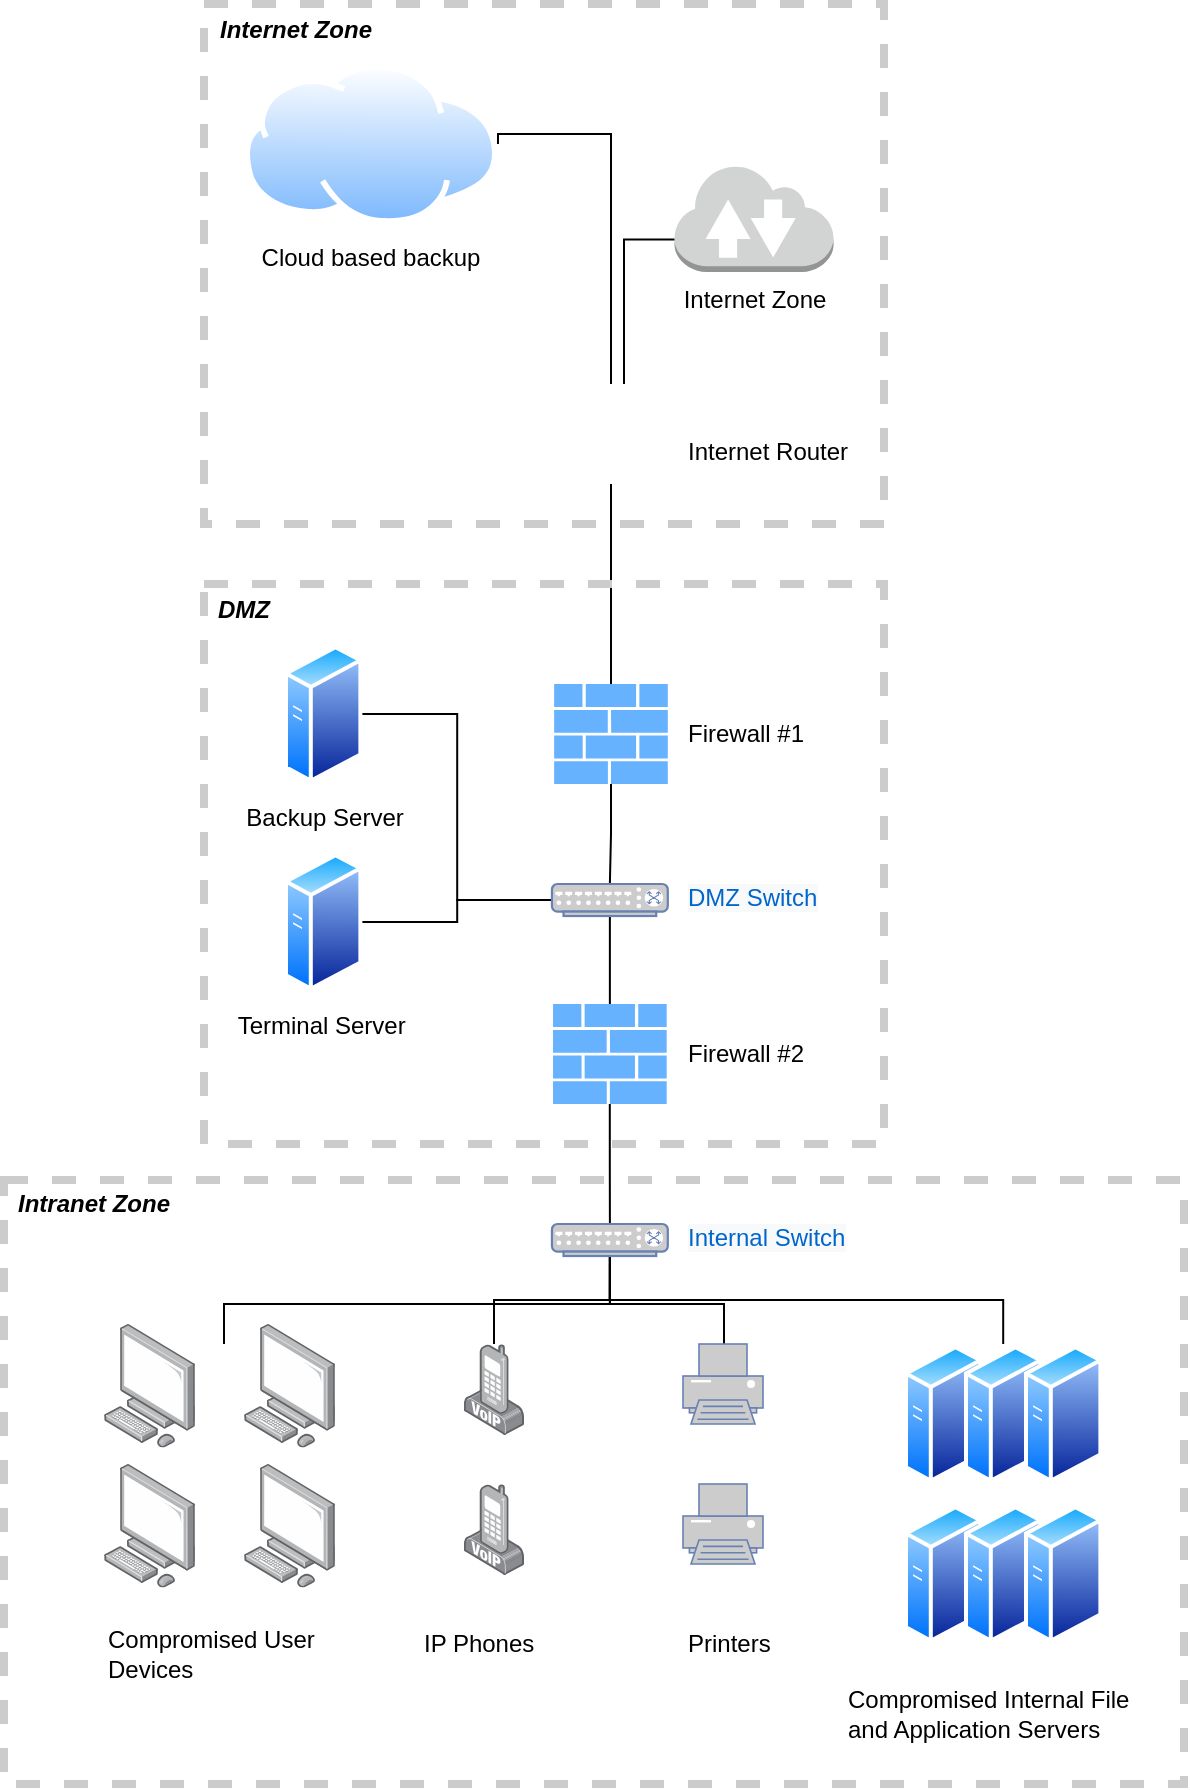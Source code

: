 <mxfile version="17.5.0" type="github">
  <diagram id="l8hXMBHkgcEJcSW0mbfh" name="Page-1">
    <mxGraphModel dx="1038" dy="1374" grid="1" gridSize="10" guides="1" tooltips="1" connect="1" arrows="1" fold="1" page="1" pageScale="1" pageWidth="1169" pageHeight="827" math="0" shadow="0">
      <root>
        <mxCell id="0" />
        <mxCell id="1" parent="0" />
        <mxCell id="9ZJ48KXjJRt2zyMgK82v-67" value="" style="whiteSpace=wrap;html=1;fillColor=none;dashed=1;strokeColor=#CCCCCC;strokeWidth=4;" vertex="1" parent="1">
          <mxGeometry x="400" y="-30" width="340" height="260" as="geometry" />
        </mxCell>
        <mxCell id="9ZJ48KXjJRt2zyMgK82v-63" value="" style="whiteSpace=wrap;html=1;fillColor=none;dashed=1;strokeColor=#CCCCCC;strokeWidth=4;" vertex="1" parent="1">
          <mxGeometry x="300" y="558" width="590" height="302" as="geometry" />
        </mxCell>
        <mxCell id="9ZJ48KXjJRt2zyMgK82v-1" value="Cloud based backup" style="aspect=fixed;perimeter=ellipsePerimeter;html=1;align=center;shadow=0;dashed=0;spacingTop=3;image;image=img/lib/active_directory/internet_cloud.svg;" vertex="1" parent="1">
          <mxGeometry x="420" width="126.99" height="80" as="geometry" />
        </mxCell>
        <mxCell id="9ZJ48KXjJRt2zyMgK82v-2" value="Internet Zone" style="outlineConnect=0;dashed=0;verticalLabelPosition=bottom;verticalAlign=top;align=center;html=1;shape=mxgraph.aws3.internet_2;fillColor=#D2D3D3;gradientColor=none;" vertex="1" parent="1">
          <mxGeometry x="635.25" y="50" width="79.5" height="54" as="geometry" />
        </mxCell>
        <mxCell id="9ZJ48KXjJRt2zyMgK82v-50" style="edgeStyle=orthogonalEdgeStyle;rounded=0;orthogonalLoop=1;jettySize=auto;html=1;entryX=0;entryY=0.7;entryDx=0;entryDy=0;entryPerimeter=0;endArrow=none;endFill=0;" edge="1" parent="1" source="9ZJ48KXjJRt2zyMgK82v-4" target="9ZJ48KXjJRt2zyMgK82v-2">
          <mxGeometry relative="1" as="geometry">
            <Array as="points">
              <mxPoint x="610" y="88" />
            </Array>
          </mxGeometry>
        </mxCell>
        <mxCell id="9ZJ48KXjJRt2zyMgK82v-51" style="edgeStyle=orthogonalEdgeStyle;rounded=0;orthogonalLoop=1;jettySize=auto;html=1;entryX=1;entryY=0.5;entryDx=0;entryDy=0;endArrow=none;endFill=0;" edge="1" parent="1" source="9ZJ48KXjJRt2zyMgK82v-4" target="9ZJ48KXjJRt2zyMgK82v-1">
          <mxGeometry relative="1" as="geometry">
            <Array as="points">
              <mxPoint x="604" y="35" />
            </Array>
          </mxGeometry>
        </mxCell>
        <mxCell id="9ZJ48KXjJRt2zyMgK82v-4" value="" style="shape=image;html=1;verticalAlign=top;verticalLabelPosition=bottom;labelBackgroundColor=#ffffff;imageAspect=0;aspect=fixed;image=https://cdn1.iconfinder.com/data/icons/computer-hardware-cute-style-vol-1/52/device__wifi__signal__wireless__connection__internet__router-128.png;imageBackground=none;" vertex="1" parent="1">
          <mxGeometry x="578.49" y="160" width="50" height="50" as="geometry" />
        </mxCell>
        <mxCell id="9ZJ48KXjJRt2zyMgK82v-48" style="edgeStyle=orthogonalEdgeStyle;rounded=0;orthogonalLoop=1;jettySize=auto;html=1;entryX=0.5;entryY=0;entryDx=0;entryDy=0;entryPerimeter=0;endArrow=none;endFill=0;" edge="1" parent="1" source="9ZJ48KXjJRt2zyMgK82v-5" target="9ZJ48KXjJRt2zyMgK82v-27">
          <mxGeometry relative="1" as="geometry" />
        </mxCell>
        <mxCell id="9ZJ48KXjJRt2zyMgK82v-49" style="edgeStyle=orthogonalEdgeStyle;rounded=0;orthogonalLoop=1;jettySize=auto;html=1;exitX=0.5;exitY=0;exitDx=0;exitDy=0;exitPerimeter=0;entryX=0.5;entryY=1;entryDx=0;entryDy=0;endArrow=none;endFill=0;" edge="1" parent="1" source="9ZJ48KXjJRt2zyMgK82v-5" target="9ZJ48KXjJRt2zyMgK82v-4">
          <mxGeometry relative="1" as="geometry" />
        </mxCell>
        <mxCell id="9ZJ48KXjJRt2zyMgK82v-5" value="" style="sketch=0;aspect=fixed;pointerEvents=1;shadow=0;dashed=0;html=1;strokeColor=none;labelPosition=center;verticalLabelPosition=bottom;verticalAlign=top;align=center;fillColor=#66B2FF;shape=mxgraph.mscae.enterprise.firewall" vertex="1" parent="1">
          <mxGeometry x="575.08" y="310" width="56.82" height="50" as="geometry" />
        </mxCell>
        <mxCell id="9ZJ48KXjJRt2zyMgK82v-46" style="edgeStyle=orthogonalEdgeStyle;rounded=0;orthogonalLoop=1;jettySize=auto;html=1;endArrow=none;endFill=0;" edge="1" parent="1" source="9ZJ48KXjJRt2zyMgK82v-9" target="9ZJ48KXjJRt2zyMgK82v-28">
          <mxGeometry relative="1" as="geometry" />
        </mxCell>
        <mxCell id="9ZJ48KXjJRt2zyMgK82v-9" value="" style="sketch=0;aspect=fixed;pointerEvents=1;shadow=0;dashed=0;html=1;strokeColor=none;labelPosition=center;verticalLabelPosition=bottom;verticalAlign=top;align=center;fillColor=#66B2FF;shape=mxgraph.mscae.enterprise.firewall" vertex="1" parent="1">
          <mxGeometry x="574.52" y="470" width="56.82" height="50" as="geometry" />
        </mxCell>
        <mxCell id="9ZJ48KXjJRt2zyMgK82v-19" value="" style="points=[];aspect=fixed;html=1;align=center;shadow=0;dashed=0;image;image=img/lib/allied_telesis/computer_and_terminals/VOIP_IP_phone.svg;fillColor=#3399FF;" vertex="1" parent="1">
          <mxGeometry x="530" y="640" width="30" height="45.6" as="geometry" />
        </mxCell>
        <mxCell id="9ZJ48KXjJRt2zyMgK82v-20" value="Backup Server" style="aspect=fixed;perimeter=ellipsePerimeter;html=1;align=center;shadow=0;dashed=0;spacingTop=3;image;image=img/lib/active_directory/generic_server.svg;fillColor=#3399FF;" vertex="1" parent="1">
          <mxGeometry x="440" y="290" width="39.2" height="70" as="geometry" />
        </mxCell>
        <mxCell id="9ZJ48KXjJRt2zyMgK82v-22" value="Terminal Server&amp;nbsp;" style="aspect=fixed;perimeter=ellipsePerimeter;html=1;align=center;shadow=0;dashed=0;spacingTop=3;image;image=img/lib/active_directory/generic_server.svg;fillColor=#3399FF;" vertex="1" parent="1">
          <mxGeometry x="440" y="394" width="39.2" height="70" as="geometry" />
        </mxCell>
        <mxCell id="9ZJ48KXjJRt2zyMgK82v-24" value="" style="aspect=fixed;perimeter=ellipsePerimeter;html=1;align=center;shadow=0;dashed=0;spacingTop=3;image;image=img/lib/active_directory/generic_server.svg;fillColor=#3399FF;" vertex="1" parent="1">
          <mxGeometry x="750" y="640" width="39.2" height="70" as="geometry" />
        </mxCell>
        <mxCell id="9ZJ48KXjJRt2zyMgK82v-25" value="" style="aspect=fixed;perimeter=ellipsePerimeter;html=1;align=center;shadow=0;dashed=0;spacingTop=3;image;image=img/lib/active_directory/generic_server.svg;fillColor=#3399FF;" vertex="1" parent="1">
          <mxGeometry x="750" y="720" width="39.2" height="70" as="geometry" />
        </mxCell>
        <mxCell id="9ZJ48KXjJRt2zyMgK82v-47" style="edgeStyle=orthogonalEdgeStyle;rounded=0;orthogonalLoop=1;jettySize=auto;html=1;exitX=0.5;exitY=1;exitDx=0;exitDy=0;exitPerimeter=0;entryX=0.5;entryY=0;entryDx=0;entryDy=0;entryPerimeter=0;endArrow=none;endFill=0;" edge="1" parent="1" source="9ZJ48KXjJRt2zyMgK82v-27" target="9ZJ48KXjJRt2zyMgK82v-9">
          <mxGeometry relative="1" as="geometry" />
        </mxCell>
        <mxCell id="9ZJ48KXjJRt2zyMgK82v-52" style="edgeStyle=orthogonalEdgeStyle;rounded=0;orthogonalLoop=1;jettySize=auto;html=1;entryX=1;entryY=0.5;entryDx=0;entryDy=0;endArrow=none;endFill=0;" edge="1" parent="1" source="9ZJ48KXjJRt2zyMgK82v-27" target="9ZJ48KXjJRt2zyMgK82v-20">
          <mxGeometry relative="1" as="geometry" />
        </mxCell>
        <mxCell id="9ZJ48KXjJRt2zyMgK82v-53" style="edgeStyle=orthogonalEdgeStyle;rounded=0;orthogonalLoop=1;jettySize=auto;html=1;endArrow=none;endFill=0;" edge="1" parent="1" source="9ZJ48KXjJRt2zyMgK82v-27" target="9ZJ48KXjJRt2zyMgK82v-22">
          <mxGeometry relative="1" as="geometry" />
        </mxCell>
        <mxCell id="9ZJ48KXjJRt2zyMgK82v-27" value="" style="fontColor=#0066CC;verticalAlign=top;verticalLabelPosition=bottom;labelPosition=center;align=center;html=1;outlineConnect=0;fillColor=#CCCCCC;strokeColor=#6881B3;gradientColor=none;gradientDirection=north;strokeWidth=2;shape=mxgraph.networks.switch;" vertex="1" parent="1">
          <mxGeometry x="573.97" y="410" width="57.93" height="16" as="geometry" />
        </mxCell>
        <mxCell id="9ZJ48KXjJRt2zyMgK82v-41" style="edgeStyle=orthogonalEdgeStyle;rounded=0;orthogonalLoop=1;jettySize=auto;html=1;exitX=0.5;exitY=1;exitDx=0;exitDy=0;exitPerimeter=0;endArrow=none;endFill=0;" edge="1" parent="1" source="9ZJ48KXjJRt2zyMgK82v-28" target="9ZJ48KXjJRt2zyMgK82v-37">
          <mxGeometry relative="1" as="geometry" />
        </mxCell>
        <mxCell id="9ZJ48KXjJRt2zyMgK82v-43" style="edgeStyle=orthogonalEdgeStyle;rounded=0;orthogonalLoop=1;jettySize=auto;html=1;exitX=0.5;exitY=1;exitDx=0;exitDy=0;exitPerimeter=0;endArrow=none;endFill=0;" edge="1" parent="1" source="9ZJ48KXjJRt2zyMgK82v-28" target="9ZJ48KXjJRt2zyMgK82v-19">
          <mxGeometry relative="1" as="geometry" />
        </mxCell>
        <mxCell id="9ZJ48KXjJRt2zyMgK82v-44" style="edgeStyle=orthogonalEdgeStyle;rounded=0;orthogonalLoop=1;jettySize=auto;html=1;endArrow=none;endFill=0;" edge="1" parent="1" source="9ZJ48KXjJRt2zyMgK82v-28" target="9ZJ48KXjJRt2zyMgK82v-29">
          <mxGeometry relative="1" as="geometry">
            <Array as="points">
              <mxPoint x="603" y="620" />
              <mxPoint x="660" y="620" />
            </Array>
          </mxGeometry>
        </mxCell>
        <mxCell id="9ZJ48KXjJRt2zyMgK82v-45" style="edgeStyle=orthogonalEdgeStyle;rounded=0;orthogonalLoop=1;jettySize=auto;html=1;endArrow=none;endFill=0;" edge="1" parent="1" source="9ZJ48KXjJRt2zyMgK82v-28">
          <mxGeometry relative="1" as="geometry">
            <mxPoint x="410" y="640" as="targetPoint" />
            <Array as="points">
              <mxPoint x="603" y="620" />
              <mxPoint x="410" y="620" />
            </Array>
          </mxGeometry>
        </mxCell>
        <mxCell id="9ZJ48KXjJRt2zyMgK82v-28" value="" style="fontColor=#0066CC;verticalAlign=top;verticalLabelPosition=bottom;labelPosition=center;align=center;html=1;outlineConnect=0;fillColor=#CCCCCC;strokeColor=#6881B3;gradientColor=none;gradientDirection=north;strokeWidth=2;shape=mxgraph.networks.switch;" vertex="1" parent="1">
          <mxGeometry x="573.97" y="580" width="57.93" height="16" as="geometry" />
        </mxCell>
        <mxCell id="9ZJ48KXjJRt2zyMgK82v-29" value="" style="fontColor=#0066CC;verticalAlign=top;verticalLabelPosition=bottom;labelPosition=center;align=center;html=1;outlineConnect=0;fillColor=#CCCCCC;strokeColor=#6881B3;gradientColor=none;gradientDirection=north;strokeWidth=2;shape=mxgraph.networks.printer;" vertex="1" parent="1">
          <mxGeometry x="639.5" y="640" width="40" height="40" as="geometry" />
        </mxCell>
        <mxCell id="9ZJ48KXjJRt2zyMgK82v-30" value="" style="points=[];aspect=fixed;html=1;align=center;shadow=0;dashed=0;image;image=img/lib/allied_telesis/computer_and_terminals/Personal_Computer.svg;fillColor=#3399FF;" vertex="1" parent="1">
          <mxGeometry x="420" y="630" width="45.6" height="61.8" as="geometry" />
        </mxCell>
        <mxCell id="9ZJ48KXjJRt2zyMgK82v-32" value="" style="points=[];aspect=fixed;html=1;align=center;shadow=0;dashed=0;image;image=img/lib/allied_telesis/computer_and_terminals/Personal_Computer.svg;fillColor=#3399FF;" vertex="1" parent="1">
          <mxGeometry x="350" y="630" width="45.6" height="61.8" as="geometry" />
        </mxCell>
        <mxCell id="9ZJ48KXjJRt2zyMgK82v-33" value="" style="points=[];aspect=fixed;html=1;align=center;shadow=0;dashed=0;image;image=img/lib/allied_telesis/computer_and_terminals/VOIP_IP_phone.svg;fillColor=#3399FF;" vertex="1" parent="1">
          <mxGeometry x="530" y="710" width="30" height="45.6" as="geometry" />
        </mxCell>
        <mxCell id="9ZJ48KXjJRt2zyMgK82v-34" value="" style="fontColor=#0066CC;verticalAlign=top;verticalLabelPosition=bottom;labelPosition=center;align=center;html=1;outlineConnect=0;fillColor=#CCCCCC;strokeColor=#6881B3;gradientColor=none;gradientDirection=north;strokeWidth=2;shape=mxgraph.networks.printer;" vertex="1" parent="1">
          <mxGeometry x="639.5" y="710" width="40" height="40" as="geometry" />
        </mxCell>
        <mxCell id="9ZJ48KXjJRt2zyMgK82v-35" value="" style="points=[];aspect=fixed;html=1;align=center;shadow=0;dashed=0;image;image=img/lib/allied_telesis/computer_and_terminals/Personal_Computer.svg;fillColor=#3399FF;" vertex="1" parent="1">
          <mxGeometry x="420" y="700" width="45.6" height="61.8" as="geometry" />
        </mxCell>
        <mxCell id="9ZJ48KXjJRt2zyMgK82v-36" value="" style="points=[];aspect=fixed;html=1;align=center;shadow=0;dashed=0;image;image=img/lib/allied_telesis/computer_and_terminals/Personal_Computer.svg;fillColor=#3399FF;" vertex="1" parent="1">
          <mxGeometry x="350" y="700" width="45.6" height="61.8" as="geometry" />
        </mxCell>
        <mxCell id="9ZJ48KXjJRt2zyMgK82v-37" value="" style="aspect=fixed;perimeter=ellipsePerimeter;html=1;align=center;shadow=0;dashed=0;spacingTop=3;image;image=img/lib/active_directory/generic_server.svg;fillColor=#3399FF;" vertex="1" parent="1">
          <mxGeometry x="780" y="640" width="39.2" height="70" as="geometry" />
        </mxCell>
        <mxCell id="9ZJ48KXjJRt2zyMgK82v-38" value="" style="aspect=fixed;perimeter=ellipsePerimeter;html=1;align=center;shadow=0;dashed=0;spacingTop=3;image;image=img/lib/active_directory/generic_server.svg;fillColor=#3399FF;" vertex="1" parent="1">
          <mxGeometry x="780" y="720" width="39.2" height="70" as="geometry" />
        </mxCell>
        <mxCell id="9ZJ48KXjJRt2zyMgK82v-39" value="" style="aspect=fixed;perimeter=ellipsePerimeter;html=1;align=center;shadow=0;dashed=0;spacingTop=3;image;image=img/lib/active_directory/generic_server.svg;fillColor=#3399FF;" vertex="1" parent="1">
          <mxGeometry x="810" y="640" width="39.2" height="70" as="geometry" />
        </mxCell>
        <mxCell id="9ZJ48KXjJRt2zyMgK82v-40" value="" style="aspect=fixed;perimeter=ellipsePerimeter;html=1;align=center;shadow=0;dashed=0;spacingTop=3;image;image=img/lib/active_directory/generic_server.svg;fillColor=#3399FF;" vertex="1" parent="1">
          <mxGeometry x="810" y="720" width="39.2" height="70" as="geometry" />
        </mxCell>
        <mxCell id="9ZJ48KXjJRt2zyMgK82v-54" value="Firewall #1" style="text;html=1;resizable=0;autosize=1;align=left;verticalAlign=middle;points=[];fillColor=none;strokeColor=none;rounded=0;" vertex="1" parent="1">
          <mxGeometry x="640" y="325" width="70" height="20" as="geometry" />
        </mxCell>
        <mxCell id="9ZJ48KXjJRt2zyMgK82v-55" value="Firewall #2" style="text;html=1;resizable=0;autosize=1;align=left;verticalAlign=middle;points=[];fillColor=none;strokeColor=none;rounded=0;" vertex="1" parent="1">
          <mxGeometry x="640" y="485" width="70" height="20" as="geometry" />
        </mxCell>
        <mxCell id="9ZJ48KXjJRt2zyMgK82v-56" value="&lt;span style=&quot;color: rgb(0, 102, 204); font-family: helvetica; font-size: 12px; font-style: normal; font-weight: 400; letter-spacing: normal; text-indent: 0px; text-transform: none; word-spacing: 0px; background-color: rgb(248, 249, 250); display: inline; float: none;&quot;&gt;DMZ Switch&lt;/span&gt;" style="text;whiteSpace=wrap;html=1;align=left;" vertex="1" parent="1">
          <mxGeometry x="640" y="403" width="90" height="30" as="geometry" />
        </mxCell>
        <mxCell id="9ZJ48KXjJRt2zyMgK82v-57" value="&lt;span style=&quot;color: rgb(0, 0, 0); font-family: helvetica; font-size: 12px; font-style: normal; font-weight: 400; letter-spacing: normal; text-indent: 0px; text-transform: none; word-spacing: 0px; background-color: rgb(255, 255, 255); display: inline; float: none;&quot;&gt;Internet Router&lt;/span&gt;" style="text;whiteSpace=wrap;html=1;align=left;" vertex="1" parent="1">
          <mxGeometry x="640" y="180" width="110" height="30" as="geometry" />
        </mxCell>
        <mxCell id="9ZJ48KXjJRt2zyMgK82v-58" value="&lt;span style=&quot;color: rgb(0 , 102 , 204) ; font-family: &amp;#34;helvetica&amp;#34; ; font-size: 12px ; font-style: normal ; font-weight: 400 ; letter-spacing: normal ; text-indent: 0px ; text-transform: none ; word-spacing: 0px ; background-color: rgb(248 , 249 , 250) ; display: inline ; float: none&quot;&gt;Internal Switch&lt;/span&gt;" style="text;whiteSpace=wrap;html=1;align=left;" vertex="1" parent="1">
          <mxGeometry x="640" y="573" width="90" height="30" as="geometry" />
        </mxCell>
        <mxCell id="9ZJ48KXjJRt2zyMgK82v-59" value="Compromised User &lt;br&gt;Devices" style="text;html=1;resizable=0;autosize=1;align=left;verticalAlign=middle;points=[];fillColor=none;strokeColor=none;rounded=0;" vertex="1" parent="1">
          <mxGeometry x="350" y="780" width="120" height="30" as="geometry" />
        </mxCell>
        <mxCell id="9ZJ48KXjJRt2zyMgK82v-60" value="IP Phones" style="text;html=1;resizable=0;autosize=1;align=left;verticalAlign=middle;points=[];fillColor=none;strokeColor=none;rounded=0;" vertex="1" parent="1">
          <mxGeometry x="508.49" y="780" width="70" height="20" as="geometry" />
        </mxCell>
        <mxCell id="9ZJ48KXjJRt2zyMgK82v-61" value="Printers" style="text;html=1;resizable=0;autosize=1;align=left;verticalAlign=middle;points=[];fillColor=none;strokeColor=none;rounded=0;" vertex="1" parent="1">
          <mxGeometry x="639.5" y="780" width="60" height="20" as="geometry" />
        </mxCell>
        <mxCell id="9ZJ48KXjJRt2zyMgK82v-62" value="Compromised Internal File &lt;br&gt;and Application Servers" style="text;html=1;resizable=0;autosize=1;align=left;verticalAlign=middle;points=[];fillColor=none;strokeColor=none;rounded=0;" vertex="1" parent="1">
          <mxGeometry x="719.6" y="810" width="160" height="30" as="geometry" />
        </mxCell>
        <mxCell id="9ZJ48KXjJRt2zyMgK82v-64" value="Intranet Zone" style="text;html=1;resizable=0;autosize=1;align=left;verticalAlign=middle;points=[];fillColor=none;strokeColor=none;rounded=0;fontStyle=3" vertex="1" parent="1">
          <mxGeometry x="305" y="560" width="90" height="20" as="geometry" />
        </mxCell>
        <mxCell id="9ZJ48KXjJRt2zyMgK82v-65" value="" style="whiteSpace=wrap;html=1;fillColor=none;dashed=1;strokeColor=#CCCCCC;strokeWidth=4;" vertex="1" parent="1">
          <mxGeometry x="400" y="260" width="340" height="280" as="geometry" />
        </mxCell>
        <mxCell id="9ZJ48KXjJRt2zyMgK82v-66" value="DMZ" style="text;html=1;resizable=0;autosize=1;align=left;verticalAlign=middle;points=[];fillColor=none;strokeColor=none;rounded=0;fontStyle=3" vertex="1" parent="1">
          <mxGeometry x="405" y="263" width="40" height="20" as="geometry" />
        </mxCell>
        <mxCell id="9ZJ48KXjJRt2zyMgK82v-68" value="Internet Zone" style="text;html=1;resizable=0;autosize=1;align=left;verticalAlign=middle;points=[];fillColor=none;strokeColor=none;rounded=0;fontStyle=3" vertex="1" parent="1">
          <mxGeometry x="405.8" y="-27" width="90" height="20" as="geometry" />
        </mxCell>
      </root>
    </mxGraphModel>
  </diagram>
</mxfile>
